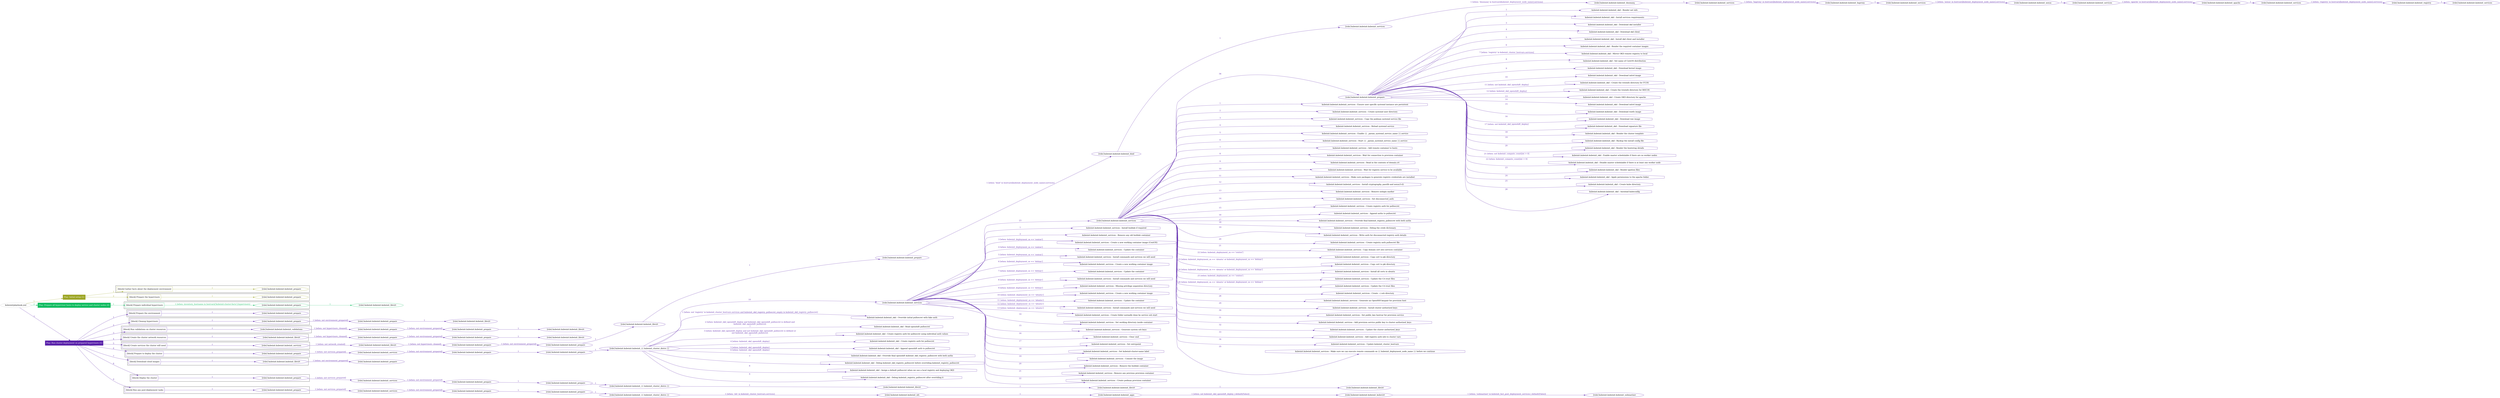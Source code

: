 digraph {
	graph [concentrate=true ordering=in rankdir=LR ratio=fill]
	edge [esep=5 sep=10]
	"kubeinit/playbook.yml" [id=root_node style=dotted]
	play_202d30b2 [label="Play: Initial setup (1)" color="#9da626" fontcolor="#ffffff" id=play_202d30b2 shape=box style=filled tooltip=localhost]
	"kubeinit/playbook.yml" -> play_202d30b2 [label="1 " color="#9da626" fontcolor="#9da626" id=edge_4782aca9 labeltooltip="1 " tooltip="1 "]
	subgraph "kubeinit.kubeinit.kubeinit_prepare" {
		role_6568e687 [label="[role] kubeinit.kubeinit.kubeinit_prepare" color="#9da626" id=role_6568e687 tooltip="kubeinit.kubeinit.kubeinit_prepare"]
	}
	subgraph "kubeinit.kubeinit.kubeinit_prepare" {
		role_728cc4f6 [label="[role] kubeinit.kubeinit.kubeinit_prepare" color="#9da626" id=role_728cc4f6 tooltip="kubeinit.kubeinit.kubeinit_prepare"]
	}
	subgraph "Play: Initial setup (1)" {
		play_202d30b2 -> block_98153a7b [label=1 color="#9da626" fontcolor="#9da626" id=edge_97094a02 labeltooltip=1 tooltip=1]
		subgraph cluster_block_98153a7b {
			block_98153a7b [label="[block] Gather facts about the deployment environment" color="#9da626" id=block_98153a7b labeltooltip="Gather facts about the deployment environment" shape=box tooltip="Gather facts about the deployment environment"]
			block_98153a7b -> role_6568e687 [label="1 " color="#9da626" fontcolor="#9da626" id=edge_480dea1a labeltooltip="1 " tooltip="1 "]
		}
		play_202d30b2 -> block_6715963e [label=2 color="#9da626" fontcolor="#9da626" id=edge_54b6b585 labeltooltip=2 tooltip=2]
		subgraph cluster_block_6715963e {
			block_6715963e [label="[block] Prepare the hypervisors" color="#9da626" id=block_6715963e labeltooltip="Prepare the hypervisors" shape=box tooltip="Prepare the hypervisors"]
			block_6715963e -> role_728cc4f6 [label="1 " color="#9da626" fontcolor="#9da626" id=edge_7568e8fa labeltooltip="1 " tooltip="1 "]
		}
	}
	play_ec1b6b2f [label="Play: Prepare all hypervisor hosts to deploy service and cluster nodes (0)" color="#10bc60" fontcolor="#ffffff" id=play_ec1b6b2f shape=box style=filled tooltip="Play: Prepare all hypervisor hosts to deploy service and cluster nodes (0)"]
	"kubeinit/playbook.yml" -> play_ec1b6b2f [label="2 " color="#10bc60" fontcolor="#10bc60" id=edge_333171d8 labeltooltip="2 " tooltip="2 "]
	subgraph "kubeinit.kubeinit.kubeinit_libvirt" {
		role_abad7ff1 [label="[role] kubeinit.kubeinit.kubeinit_libvirt" color="#10bc60" id=role_abad7ff1 tooltip="kubeinit.kubeinit.kubeinit_libvirt"]
	}
	subgraph "kubeinit.kubeinit.kubeinit_prepare" {
		role_f955b9d6 [label="[role] kubeinit.kubeinit.kubeinit_prepare" color="#10bc60" id=role_f955b9d6 tooltip="kubeinit.kubeinit.kubeinit_prepare"]
		role_f955b9d6 -> role_abad7ff1 [label="1 " color="#10bc60" fontcolor="#10bc60" id=edge_474aebbe labeltooltip="1 " tooltip="1 "]
	}
	subgraph "Play: Prepare all hypervisor hosts to deploy service and cluster nodes (0)" {
		play_ec1b6b2f -> block_4a3ab8ac [label=1 color="#10bc60" fontcolor="#10bc60" id=edge_fea6b10d labeltooltip=1 tooltip=1]
		subgraph cluster_block_4a3ab8ac {
			block_4a3ab8ac [label="[block] Prepare individual hypervisors" color="#10bc60" id=block_4a3ab8ac labeltooltip="Prepare individual hypervisors" shape=box tooltip="Prepare individual hypervisors"]
			block_4a3ab8ac -> role_f955b9d6 [label="1 [when: inventory_hostname in hostvars['kubeinit-cluster-facts'].hypervisors]" color="#10bc60" fontcolor="#10bc60" id=edge_4c818fdf labeltooltip="1 [when: inventory_hostname in hostvars['kubeinit-cluster-facts'].hypervisors]" tooltip="1 [when: inventory_hostname in hostvars['kubeinit-cluster-facts'].hypervisors]"]
		}
	}
	play_9210d6ea [label="Play: Run cluster deployment on prepared hypervisors (1)" color="#5a22aa" fontcolor="#ffffff" id=play_9210d6ea shape=box style=filled tooltip=localhost]
	"kubeinit/playbook.yml" -> play_9210d6ea [label="3 " color="#5a22aa" fontcolor="#5a22aa" id=edge_fe9948e7 labeltooltip="3 " tooltip="3 "]
	subgraph "kubeinit.kubeinit.kubeinit_prepare" {
		role_30e87b78 [label="[role] kubeinit.kubeinit.kubeinit_prepare" color="#5a22aa" id=role_30e87b78 tooltip="kubeinit.kubeinit.kubeinit_prepare"]
	}
	subgraph "kubeinit.kubeinit.kubeinit_libvirt" {
		role_d12539ec [label="[role] kubeinit.kubeinit.kubeinit_libvirt" color="#5a22aa" id=role_d12539ec tooltip="kubeinit.kubeinit.kubeinit_libvirt"]
	}
	subgraph "kubeinit.kubeinit.kubeinit_prepare" {
		role_b4e1930b [label="[role] kubeinit.kubeinit.kubeinit_prepare" color="#5a22aa" id=role_b4e1930b tooltip="kubeinit.kubeinit.kubeinit_prepare"]
		role_b4e1930b -> role_d12539ec [label="1 " color="#5a22aa" fontcolor="#5a22aa" id=edge_8cdd909d labeltooltip="1 " tooltip="1 "]
	}
	subgraph "kubeinit.kubeinit.kubeinit_prepare" {
		role_ea1c2509 [label="[role] kubeinit.kubeinit.kubeinit_prepare" color="#5a22aa" id=role_ea1c2509 tooltip="kubeinit.kubeinit.kubeinit_prepare"]
		role_ea1c2509 -> role_b4e1930b [label="1 [when: not environment_prepared]" color="#5a22aa" fontcolor="#5a22aa" id=edge_647f8ef8 labeltooltip="1 [when: not environment_prepared]" tooltip="1 [when: not environment_prepared]"]
	}
	subgraph "kubeinit.kubeinit.kubeinit_libvirt" {
		role_b3c2f2d8 [label="[role] kubeinit.kubeinit.kubeinit_libvirt" color="#5a22aa" id=role_b3c2f2d8 tooltip="kubeinit.kubeinit.kubeinit_libvirt"]
	}
	subgraph "kubeinit.kubeinit.kubeinit_prepare" {
		role_0099786b [label="[role] kubeinit.kubeinit.kubeinit_prepare" color="#5a22aa" id=role_0099786b tooltip="kubeinit.kubeinit.kubeinit_prepare"]
		role_0099786b -> role_b3c2f2d8 [label="1 " color="#5a22aa" fontcolor="#5a22aa" id=edge_7ef5a11a labeltooltip="1 " tooltip="1 "]
	}
	subgraph "kubeinit.kubeinit.kubeinit_prepare" {
		role_4767b27c [label="[role] kubeinit.kubeinit.kubeinit_prepare" color="#5a22aa" id=role_4767b27c tooltip="kubeinit.kubeinit.kubeinit_prepare"]
		role_4767b27c -> role_0099786b [label="1 [when: not environment_prepared]" color="#5a22aa" fontcolor="#5a22aa" id=edge_35c70d62 labeltooltip="1 [when: not environment_prepared]" tooltip="1 [when: not environment_prepared]"]
	}
	subgraph "kubeinit.kubeinit.kubeinit_validations" {
		role_078f3e4a [label="[role] kubeinit.kubeinit.kubeinit_validations" color="#5a22aa" id=role_078f3e4a tooltip="kubeinit.kubeinit.kubeinit_validations"]
		role_078f3e4a -> role_4767b27c [label="1 [when: not hypervisors_cleaned]" color="#5a22aa" fontcolor="#5a22aa" id=edge_834827b4 labeltooltip="1 [when: not hypervisors_cleaned]" tooltip="1 [when: not hypervisors_cleaned]"]
	}
	subgraph "kubeinit.kubeinit.kubeinit_libvirt" {
		role_16fa3538 [label="[role] kubeinit.kubeinit.kubeinit_libvirt" color="#5a22aa" id=role_16fa3538 tooltip="kubeinit.kubeinit.kubeinit_libvirt"]
	}
	subgraph "kubeinit.kubeinit.kubeinit_prepare" {
		role_05627143 [label="[role] kubeinit.kubeinit.kubeinit_prepare" color="#5a22aa" id=role_05627143 tooltip="kubeinit.kubeinit.kubeinit_prepare"]
		role_05627143 -> role_16fa3538 [label="1 " color="#5a22aa" fontcolor="#5a22aa" id=edge_2d2ee076 labeltooltip="1 " tooltip="1 "]
	}
	subgraph "kubeinit.kubeinit.kubeinit_prepare" {
		role_0178d66d [label="[role] kubeinit.kubeinit.kubeinit_prepare" color="#5a22aa" id=role_0178d66d tooltip="kubeinit.kubeinit.kubeinit_prepare"]
		role_0178d66d -> role_05627143 [label="1 [when: not environment_prepared]" color="#5a22aa" fontcolor="#5a22aa" id=edge_fd9cdba4 labeltooltip="1 [when: not environment_prepared]" tooltip="1 [when: not environment_prepared]"]
	}
	subgraph "kubeinit.kubeinit.kubeinit_libvirt" {
		role_8313d565 [label="[role] kubeinit.kubeinit.kubeinit_libvirt" color="#5a22aa" id=role_8313d565 tooltip="kubeinit.kubeinit.kubeinit_libvirt"]
		role_8313d565 -> role_0178d66d [label="1 [when: not hypervisors_cleaned]" color="#5a22aa" fontcolor="#5a22aa" id=edge_47c25291 labeltooltip="1 [when: not hypervisors_cleaned]" tooltip="1 [when: not hypervisors_cleaned]"]
	}
	subgraph "kubeinit.kubeinit.kubeinit_services" {
		role_725587fb [label="[role] kubeinit.kubeinit.kubeinit_services" color="#5a22aa" id=role_725587fb tooltip="kubeinit.kubeinit.kubeinit_services"]
	}
	subgraph "kubeinit.kubeinit.kubeinit_registry" {
		role_e67215df [label="[role] kubeinit.kubeinit.kubeinit_registry" color="#5a22aa" id=role_e67215df tooltip="kubeinit.kubeinit.kubeinit_registry"]
		role_e67215df -> role_725587fb [label="1 " color="#5a22aa" fontcolor="#5a22aa" id=edge_94eefd51 labeltooltip="1 " tooltip="1 "]
	}
	subgraph "kubeinit.kubeinit.kubeinit_services" {
		role_ce4feae9 [label="[role] kubeinit.kubeinit.kubeinit_services" color="#5a22aa" id=role_ce4feae9 tooltip="kubeinit.kubeinit.kubeinit_services"]
		role_ce4feae9 -> role_e67215df [label="1 [when: 'registry' in hostvars[kubeinit_deployment_node_name].services]" color="#5a22aa" fontcolor="#5a22aa" id=edge_9450b9f7 labeltooltip="1 [when: 'registry' in hostvars[kubeinit_deployment_node_name].services]" tooltip="1 [when: 'registry' in hostvars[kubeinit_deployment_node_name].services]"]
	}
	subgraph "kubeinit.kubeinit.kubeinit_apache" {
		role_3ce34700 [label="[role] kubeinit.kubeinit.kubeinit_apache" color="#5a22aa" id=role_3ce34700 tooltip="kubeinit.kubeinit.kubeinit_apache"]
		role_3ce34700 -> role_ce4feae9 [label="1 " color="#5a22aa" fontcolor="#5a22aa" id=edge_d79c6589 labeltooltip="1 " tooltip="1 "]
	}
	subgraph "kubeinit.kubeinit.kubeinit_services" {
		role_787b0dcd [label="[role] kubeinit.kubeinit.kubeinit_services" color="#5a22aa" id=role_787b0dcd tooltip="kubeinit.kubeinit.kubeinit_services"]
		role_787b0dcd -> role_3ce34700 [label="1 [when: 'apache' in hostvars[kubeinit_deployment_node_name].services]" color="#5a22aa" fontcolor="#5a22aa" id=edge_8b8f4226 labeltooltip="1 [when: 'apache' in hostvars[kubeinit_deployment_node_name].services]" tooltip="1 [when: 'apache' in hostvars[kubeinit_deployment_node_name].services]"]
	}
	subgraph "kubeinit.kubeinit.kubeinit_nexus" {
		role_c258e730 [label="[role] kubeinit.kubeinit.kubeinit_nexus" color="#5a22aa" id=role_c258e730 tooltip="kubeinit.kubeinit.kubeinit_nexus"]
		role_c258e730 -> role_787b0dcd [label="1 " color="#5a22aa" fontcolor="#5a22aa" id=edge_3140b306 labeltooltip="1 " tooltip="1 "]
	}
	subgraph "kubeinit.kubeinit.kubeinit_services" {
		role_c489fe7c [label="[role] kubeinit.kubeinit.kubeinit_services" color="#5a22aa" id=role_c489fe7c tooltip="kubeinit.kubeinit.kubeinit_services"]
		role_c489fe7c -> role_c258e730 [label="1 [when: 'nexus' in hostvars[kubeinit_deployment_node_name].services]" color="#5a22aa" fontcolor="#5a22aa" id=edge_b026b4e6 labeltooltip="1 [when: 'nexus' in hostvars[kubeinit_deployment_node_name].services]" tooltip="1 [when: 'nexus' in hostvars[kubeinit_deployment_node_name].services]"]
	}
	subgraph "kubeinit.kubeinit.kubeinit_haproxy" {
		role_85aae94b [label="[role] kubeinit.kubeinit.kubeinit_haproxy" color="#5a22aa" id=role_85aae94b tooltip="kubeinit.kubeinit.kubeinit_haproxy"]
		role_85aae94b -> role_c489fe7c [label="1 " color="#5a22aa" fontcolor="#5a22aa" id=edge_6f9cde9d labeltooltip="1 " tooltip="1 "]
	}
	subgraph "kubeinit.kubeinit.kubeinit_services" {
		role_42ed3d85 [label="[role] kubeinit.kubeinit.kubeinit_services" color="#5a22aa" id=role_42ed3d85 tooltip="kubeinit.kubeinit.kubeinit_services"]
		role_42ed3d85 -> role_85aae94b [label="1 [when: 'haproxy' in hostvars[kubeinit_deployment_node_name].services]" color="#5a22aa" fontcolor="#5a22aa" id=edge_8a43d211 labeltooltip="1 [when: 'haproxy' in hostvars[kubeinit_deployment_node_name].services]" tooltip="1 [when: 'haproxy' in hostvars[kubeinit_deployment_node_name].services]"]
	}
	subgraph "kubeinit.kubeinit.kubeinit_dnsmasq" {
		role_cd037278 [label="[role] kubeinit.kubeinit.kubeinit_dnsmasq" color="#5a22aa" id=role_cd037278 tooltip="kubeinit.kubeinit.kubeinit_dnsmasq"]
		role_cd037278 -> role_42ed3d85 [label="1 " color="#5a22aa" fontcolor="#5a22aa" id=edge_cc75ad75 labeltooltip="1 " tooltip="1 "]
	}
	subgraph "kubeinit.kubeinit.kubeinit_services" {
		role_1078da09 [label="[role] kubeinit.kubeinit.kubeinit_services" color="#5a22aa" id=role_1078da09 tooltip="kubeinit.kubeinit.kubeinit_services"]
		role_1078da09 -> role_cd037278 [label="1 [when: 'dnsmasq' in hostvars[kubeinit_deployment_node_name].services]" color="#5a22aa" fontcolor="#5a22aa" id=edge_f3479a66 labeltooltip="1 [when: 'dnsmasq' in hostvars[kubeinit_deployment_node_name].services]" tooltip="1 [when: 'dnsmasq' in hostvars[kubeinit_deployment_node_name].services]"]
	}
	subgraph "kubeinit.kubeinit.kubeinit_bind" {
		role_5fb955b9 [label="[role] kubeinit.kubeinit.kubeinit_bind" color="#5a22aa" id=role_5fb955b9 tooltip="kubeinit.kubeinit.kubeinit_bind"]
		role_5fb955b9 -> role_1078da09 [label="1 " color="#5a22aa" fontcolor="#5a22aa" id=edge_e6001d6f labeltooltip="1 " tooltip="1 "]
	}
	subgraph "kubeinit.kubeinit.kubeinit_prepare" {
		role_79af07c0 [label="[role] kubeinit.kubeinit.kubeinit_prepare" color="#5a22aa" id=role_79af07c0 tooltip="kubeinit.kubeinit.kubeinit_prepare"]
		role_79af07c0 -> role_5fb955b9 [label="1 [when: 'bind' in hostvars[kubeinit_deployment_node_name].services]" color="#5a22aa" fontcolor="#5a22aa" id=edge_11e5a51a labeltooltip="1 [when: 'bind' in hostvars[kubeinit_deployment_node_name].services]" tooltip="1 [when: 'bind' in hostvars[kubeinit_deployment_node_name].services]"]
	}
	subgraph "kubeinit.kubeinit.kubeinit_libvirt" {
		role_c3c9cf9b [label="[role] kubeinit.kubeinit.kubeinit_libvirt" color="#5a22aa" id=role_c3c9cf9b tooltip="kubeinit.kubeinit.kubeinit_libvirt"]
		role_c3c9cf9b -> role_79af07c0 [label="1 " color="#5a22aa" fontcolor="#5a22aa" id=edge_b478b133 labeltooltip="1 " tooltip="1 "]
	}
	subgraph "kubeinit.kubeinit.kubeinit_prepare" {
		role_435236e3 [label="[role] kubeinit.kubeinit.kubeinit_prepare" color="#5a22aa" id=role_435236e3 tooltip="kubeinit.kubeinit.kubeinit_prepare"]
		role_435236e3 -> role_c3c9cf9b [label="1 " color="#5a22aa" fontcolor="#5a22aa" id=edge_5a725212 labeltooltip="1 " tooltip="1 "]
	}
	subgraph "kubeinit.kubeinit.kubeinit_prepare" {
		role_be0977ad [label="[role] kubeinit.kubeinit.kubeinit_prepare" color="#5a22aa" id=role_be0977ad tooltip="kubeinit.kubeinit.kubeinit_prepare"]
		role_be0977ad -> role_435236e3 [label="1 [when: not environment_prepared]" color="#5a22aa" fontcolor="#5a22aa" id=edge_bcdd5f25 labeltooltip="1 [when: not environment_prepared]" tooltip="1 [when: not environment_prepared]"]
	}
	subgraph "kubeinit.kubeinit.kubeinit_libvirt" {
		role_ef32591c [label="[role] kubeinit.kubeinit.kubeinit_libvirt" color="#5a22aa" id=role_ef32591c tooltip="kubeinit.kubeinit.kubeinit_libvirt"]
		role_ef32591c -> role_be0977ad [label="1 [when: not hypervisors_cleaned]" color="#5a22aa" fontcolor="#5a22aa" id=edge_37401cc5 labeltooltip="1 [when: not hypervisors_cleaned]" tooltip="1 [when: not hypervisors_cleaned]"]
	}
	subgraph "kubeinit.kubeinit.kubeinit_services" {
		role_65c3c335 [label="[role] kubeinit.kubeinit.kubeinit_services" color="#5a22aa" id=role_65c3c335 tooltip="kubeinit.kubeinit.kubeinit_services"]
		role_65c3c335 -> role_ef32591c [label="1 [when: not network_created]" color="#5a22aa" fontcolor="#5a22aa" id=edge_025165bb labeltooltip="1 [when: not network_created]" tooltip="1 [when: not network_created]"]
	}
	subgraph "kubeinit.kubeinit.kubeinit_prepare" {
		role_4a5beb2a [label="[role] kubeinit.kubeinit.kubeinit_prepare" color="#5a22aa" id=role_4a5beb2a tooltip="kubeinit.kubeinit.kubeinit_prepare"]
		task_952c232b [label="kubeinit.kubeinit.kubeinit_okd : Render net info" color="#5a22aa" id=task_952c232b shape=octagon tooltip="kubeinit.kubeinit.kubeinit_okd : Render net info"]
		role_4a5beb2a -> task_952c232b [label="1 " color="#5a22aa" fontcolor="#5a22aa" id=edge_2f49fb6e labeltooltip="1 " tooltip="1 "]
		task_b09988d9 [label="kubeinit.kubeinit.kubeinit_okd : Install services requirements" color="#5a22aa" id=task_b09988d9 shape=octagon tooltip="kubeinit.kubeinit.kubeinit_okd : Install services requirements"]
		role_4a5beb2a -> task_b09988d9 [label="2 " color="#5a22aa" fontcolor="#5a22aa" id=edge_0ba42c69 labeltooltip="2 " tooltip="2 "]
		task_444d07bf [label="kubeinit.kubeinit.kubeinit_okd : Download okd installer" color="#5a22aa" id=task_444d07bf shape=octagon tooltip="kubeinit.kubeinit.kubeinit_okd : Download okd installer"]
		role_4a5beb2a -> task_444d07bf [label="3 " color="#5a22aa" fontcolor="#5a22aa" id=edge_e4b9656e labeltooltip="3 " tooltip="3 "]
		task_486be8b9 [label="kubeinit.kubeinit.kubeinit_okd : Download okd client" color="#5a22aa" id=task_486be8b9 shape=octagon tooltip="kubeinit.kubeinit.kubeinit_okd : Download okd client"]
		role_4a5beb2a -> task_486be8b9 [label="4 " color="#5a22aa" fontcolor="#5a22aa" id=edge_7b6f3783 labeltooltip="4 " tooltip="4 "]
		task_13deabdb [label="kubeinit.kubeinit.kubeinit_okd : Install okd client and installer" color="#5a22aa" id=task_13deabdb shape=octagon tooltip="kubeinit.kubeinit.kubeinit_okd : Install okd client and installer"]
		role_4a5beb2a -> task_13deabdb [label="5 " color="#5a22aa" fontcolor="#5a22aa" id=edge_0412bb46 labeltooltip="5 " tooltip="5 "]
		task_8c6f5f13 [label="kubeinit.kubeinit.kubeinit_okd : Render the required container images" color="#5a22aa" id=task_8c6f5f13 shape=octagon tooltip="kubeinit.kubeinit.kubeinit_okd : Render the required container images"]
		role_4a5beb2a -> task_8c6f5f13 [label="6 " color="#5a22aa" fontcolor="#5a22aa" id=edge_50ef36db labeltooltip="6 " tooltip="6 "]
		task_ca510f50 [label="kubeinit.kubeinit.kubeinit_okd : Mirror OKD remote registry to local" color="#5a22aa" id=task_ca510f50 shape=octagon tooltip="kubeinit.kubeinit.kubeinit_okd : Mirror OKD remote registry to local"]
		role_4a5beb2a -> task_ca510f50 [label="7 [when: 'registry' in kubeinit_cluster_hostvars.services]" color="#5a22aa" fontcolor="#5a22aa" id=edge_ff86c2b2 labeltooltip="7 [when: 'registry' in kubeinit_cluster_hostvars.services]" tooltip="7 [when: 'registry' in kubeinit_cluster_hostvars.services]"]
		task_b1e2d248 [label="kubeinit.kubeinit.kubeinit_okd : Set name of CoreOS distribution" color="#5a22aa" id=task_b1e2d248 shape=octagon tooltip="kubeinit.kubeinit.kubeinit_okd : Set name of CoreOS distribution"]
		role_4a5beb2a -> task_b1e2d248 [label="8 " color="#5a22aa" fontcolor="#5a22aa" id=edge_2262abe6 labeltooltip="8 " tooltip="8 "]
		task_cb9cac3a [label="kubeinit.kubeinit.kubeinit_okd : Download kernel image" color="#5a22aa" id=task_cb9cac3a shape=octagon tooltip="kubeinit.kubeinit.kubeinit_okd : Download kernel image"]
		role_4a5beb2a -> task_cb9cac3a [label="9 " color="#5a22aa" fontcolor="#5a22aa" id=edge_30a048af labeltooltip="9 " tooltip="9 "]
		task_2b29fb9e [label="kubeinit.kubeinit.kubeinit_okd : Download initrd image" color="#5a22aa" id=task_2b29fb9e shape=octagon tooltip="kubeinit.kubeinit.kubeinit_okd : Download initrd image"]
		role_4a5beb2a -> task_2b29fb9e [label="10 " color="#5a22aa" fontcolor="#5a22aa" id=edge_023722ad labeltooltip="10 " tooltip="10 "]
		task_2a26af6f [label="kubeinit.kubeinit.kubeinit_okd : Create the treeinfo directory for FCOS" color="#5a22aa" id=task_2a26af6f shape=octagon tooltip="kubeinit.kubeinit.kubeinit_okd : Create the treeinfo directory for FCOS"]
		role_4a5beb2a -> task_2a26af6f [label="11 [when: not kubeinit_okd_openshift_deploy]" color="#5a22aa" fontcolor="#5a22aa" id=edge_c9206a40 labeltooltip="11 [when: not kubeinit_okd_openshift_deploy]" tooltip="11 [when: not kubeinit_okd_openshift_deploy]"]
		task_873e268d [label="kubeinit.kubeinit.kubeinit_okd : Create the treeinfo directory for RHCOS" color="#5a22aa" id=task_873e268d shape=octagon tooltip="kubeinit.kubeinit.kubeinit_okd : Create the treeinfo directory for RHCOS"]
		role_4a5beb2a -> task_873e268d [label="12 [when: kubeinit_okd_openshift_deploy]" color="#5a22aa" fontcolor="#5a22aa" id=edge_b4d50469 labeltooltip="12 [when: kubeinit_okd_openshift_deploy]" tooltip="12 [when: kubeinit_okd_openshift_deploy]"]
		task_ef21a116 [label="kubeinit.kubeinit.kubeinit_okd : Create OKD directory for apache" color="#5a22aa" id=task_ef21a116 shape=octagon tooltip="kubeinit.kubeinit.kubeinit_okd : Create OKD directory for apache"]
		role_4a5beb2a -> task_ef21a116 [label="13 " color="#5a22aa" fontcolor="#5a22aa" id=edge_1fef1633 labeltooltip="13 " tooltip="13 "]
		task_3f1269bc [label="kubeinit.kubeinit.kubeinit_okd : Download initrd image" color="#5a22aa" id=task_3f1269bc shape=octagon tooltip="kubeinit.kubeinit.kubeinit_okd : Download initrd image"]
		role_4a5beb2a -> task_3f1269bc [label="14 " color="#5a22aa" fontcolor="#5a22aa" id=edge_10372896 labeltooltip="14 " tooltip="14 "]
		task_2e2ff0ed [label="kubeinit.kubeinit.kubeinit_okd : Download rootfs image" color="#5a22aa" id=task_2e2ff0ed shape=octagon tooltip="kubeinit.kubeinit.kubeinit_okd : Download rootfs image"]
		role_4a5beb2a -> task_2e2ff0ed [label="15 " color="#5a22aa" fontcolor="#5a22aa" id=edge_8e2398d8 labeltooltip="15 " tooltip="15 "]
		task_abe4530c [label="kubeinit.kubeinit.kubeinit_okd : Download raw image" color="#5a22aa" id=task_abe4530c shape=octagon tooltip="kubeinit.kubeinit.kubeinit_okd : Download raw image"]
		role_4a5beb2a -> task_abe4530c [label="16 " color="#5a22aa" fontcolor="#5a22aa" id=edge_e78a5b6c labeltooltip="16 " tooltip="16 "]
		task_432bb85f [label="kubeinit.kubeinit.kubeinit_okd : Download signature file" color="#5a22aa" id=task_432bb85f shape=octagon tooltip="kubeinit.kubeinit.kubeinit_okd : Download signature file"]
		role_4a5beb2a -> task_432bb85f [label="17 [when: not kubeinit_okd_openshift_deploy]" color="#5a22aa" fontcolor="#5a22aa" id=edge_370dde37 labeltooltip="17 [when: not kubeinit_okd_openshift_deploy]" tooltip="17 [when: not kubeinit_okd_openshift_deploy]"]
		task_844b8b98 [label="kubeinit.kubeinit.kubeinit_okd : Render the cluster template" color="#5a22aa" id=task_844b8b98 shape=octagon tooltip="kubeinit.kubeinit.kubeinit_okd : Render the cluster template"]
		role_4a5beb2a -> task_844b8b98 [label="18 " color="#5a22aa" fontcolor="#5a22aa" id=edge_dfe4c4af labeltooltip="18 " tooltip="18 "]
		task_d89e8169 [label="kubeinit.kubeinit.kubeinit_okd : Backup the install config file" color="#5a22aa" id=task_d89e8169 shape=octagon tooltip="kubeinit.kubeinit.kubeinit_okd : Backup the install config file"]
		role_4a5beb2a -> task_d89e8169 [label="19 " color="#5a22aa" fontcolor="#5a22aa" id=edge_ed894730 labeltooltip="19 " tooltip="19 "]
		task_736555c7 [label="kubeinit.kubeinit.kubeinit_okd : Render the bootstrap details" color="#5a22aa" id=task_736555c7 shape=octagon tooltip="kubeinit.kubeinit.kubeinit_okd : Render the bootstrap details"]
		role_4a5beb2a -> task_736555c7 [label="20 " color="#5a22aa" fontcolor="#5a22aa" id=edge_4aaa9984 labeltooltip="20 " tooltip="20 "]
		task_29c3e6c8 [label="kubeinit.kubeinit.kubeinit_okd : Enable master schedulable if there are no worker nodes" color="#5a22aa" id=task_29c3e6c8 shape=octagon tooltip="kubeinit.kubeinit.kubeinit_okd : Enable master schedulable if there are no worker nodes"]
		role_4a5beb2a -> task_29c3e6c8 [label="21 [when: not kubeinit_compute_count|int > 0]" color="#5a22aa" fontcolor="#5a22aa" id=edge_84bbbb12 labeltooltip="21 [when: not kubeinit_compute_count|int > 0]" tooltip="21 [when: not kubeinit_compute_count|int > 0]"]
		task_f2ff1a06 [label="kubeinit.kubeinit.kubeinit_okd : Disable master schedulable if there is at least one worker node" color="#5a22aa" id=task_f2ff1a06 shape=octagon tooltip="kubeinit.kubeinit.kubeinit_okd : Disable master schedulable if there is at least one worker node"]
		role_4a5beb2a -> task_f2ff1a06 [label="22 [when: kubeinit_compute_count|int > 0]" color="#5a22aa" fontcolor="#5a22aa" id=edge_8ea2450e labeltooltip="22 [when: kubeinit_compute_count|int > 0]" tooltip="22 [when: kubeinit_compute_count|int > 0]"]
		task_5c4efc53 [label="kubeinit.kubeinit.kubeinit_okd : Render ignition files" color="#5a22aa" id=task_5c4efc53 shape=octagon tooltip="kubeinit.kubeinit.kubeinit_okd : Render ignition files"]
		role_4a5beb2a -> task_5c4efc53 [label="23 " color="#5a22aa" fontcolor="#5a22aa" id=edge_86115c90 labeltooltip="23 " tooltip="23 "]
		task_88a2541a [label="kubeinit.kubeinit.kubeinit_okd : Apply permissions to the apache folder" color="#5a22aa" id=task_88a2541a shape=octagon tooltip="kubeinit.kubeinit.kubeinit_okd : Apply permissions to the apache folder"]
		role_4a5beb2a -> task_88a2541a [label="24 " color="#5a22aa" fontcolor="#5a22aa" id=edge_ce722e5e labeltooltip="24 " tooltip="24 "]
		task_ba5678a4 [label="kubeinit.kubeinit.kubeinit_okd : Create kube directory" color="#5a22aa" id=task_ba5678a4 shape=octagon tooltip="kubeinit.kubeinit.kubeinit_okd : Create kube directory"]
		role_4a5beb2a -> task_ba5678a4 [label="25 " color="#5a22aa" fontcolor="#5a22aa" id=edge_2b0385e2 labeltooltip="25 " tooltip="25 "]
		task_4b39bb6a [label="kubeinit.kubeinit.kubeinit_okd : Autoload kubeconfig" color="#5a22aa" id=task_4b39bb6a shape=octagon tooltip="kubeinit.kubeinit.kubeinit_okd : Autoload kubeconfig"]
		role_4a5beb2a -> task_4b39bb6a [label="26 " color="#5a22aa" fontcolor="#5a22aa" id=edge_a7a7c519 labeltooltip="26 " tooltip="26 "]
	}
	subgraph "kubeinit.kubeinit.kubeinit_services" {
		role_c597e25b [label="[role] kubeinit.kubeinit.kubeinit_services" color="#5a22aa" id=role_c597e25b tooltip="kubeinit.kubeinit.kubeinit_services"]
		task_fda8614b [label="kubeinit.kubeinit.kubeinit_services : Ensure user specific systemd instance are persistent" color="#5a22aa" id=task_fda8614b shape=octagon tooltip="kubeinit.kubeinit.kubeinit_services : Ensure user specific systemd instance are persistent"]
		role_c597e25b -> task_fda8614b [label="1 " color="#5a22aa" fontcolor="#5a22aa" id=edge_bd12c179 labeltooltip="1 " tooltip="1 "]
		task_54288dbc [label="kubeinit.kubeinit.kubeinit_services : Create systemd user directory" color="#5a22aa" id=task_54288dbc shape=octagon tooltip="kubeinit.kubeinit.kubeinit_services : Create systemd user directory"]
		role_c597e25b -> task_54288dbc [label="2 " color="#5a22aa" fontcolor="#5a22aa" id=edge_c843a006 labeltooltip="2 " tooltip="2 "]
		task_6986b61c [label="kubeinit.kubeinit.kubeinit_services : Copy the podman systemd service file" color="#5a22aa" id=task_6986b61c shape=octagon tooltip="kubeinit.kubeinit.kubeinit_services : Copy the podman systemd service file"]
		role_c597e25b -> task_6986b61c [label="3 " color="#5a22aa" fontcolor="#5a22aa" id=edge_bd9bde17 labeltooltip="3 " tooltip="3 "]
		task_5ead911a [label="kubeinit.kubeinit.kubeinit_services : Reload systemd service" color="#5a22aa" id=task_5ead911a shape=octagon tooltip="kubeinit.kubeinit.kubeinit_services : Reload systemd service"]
		role_c597e25b -> task_5ead911a [label="4 " color="#5a22aa" fontcolor="#5a22aa" id=edge_96fc0886 labeltooltip="4 " tooltip="4 "]
		task_6b85f683 [label="kubeinit.kubeinit.kubeinit_services : Enable {{ _param_systemd_service_name }}.service" color="#5a22aa" id=task_6b85f683 shape=octagon tooltip="kubeinit.kubeinit.kubeinit_services : Enable {{ _param_systemd_service_name }}.service"]
		role_c597e25b -> task_6b85f683 [label="5 " color="#5a22aa" fontcolor="#5a22aa" id=edge_6e3b9414 labeltooltip="5 " tooltip="5 "]
		task_b559f07c [label="kubeinit.kubeinit.kubeinit_services : Start {{ _param_systemd_service_name }}.service" color="#5a22aa" id=task_b559f07c shape=octagon tooltip="kubeinit.kubeinit.kubeinit_services : Start {{ _param_systemd_service_name }}.service"]
		role_c597e25b -> task_b559f07c [label="6 " color="#5a22aa" fontcolor="#5a22aa" id=edge_62936d2b labeltooltip="6 " tooltip="6 "]
		task_1f700bef [label="kubeinit.kubeinit.kubeinit_services : Add remote container to hosts" color="#5a22aa" id=task_1f700bef shape=octagon tooltip="kubeinit.kubeinit.kubeinit_services : Add remote container to hosts"]
		role_c597e25b -> task_1f700bef [label="7 " color="#5a22aa" fontcolor="#5a22aa" id=edge_c3fa7879 labeltooltip="7 " tooltip="7 "]
		task_c6100c1f [label="kubeinit.kubeinit.kubeinit_services : Wait for connection to provision container" color="#5a22aa" id=task_c6100c1f shape=octagon tooltip="kubeinit.kubeinit.kubeinit_services : Wait for connection to provision container"]
		role_c597e25b -> task_c6100c1f [label="8 " color="#5a22aa" fontcolor="#5a22aa" id=edge_d6df2efe labeltooltip="8 " tooltip="8 "]
		task_da3ef7a8 [label="kubeinit.kubeinit.kubeinit_services : Read in the contents of domain.crt" color="#5a22aa" id=task_da3ef7a8 shape=octagon tooltip="kubeinit.kubeinit.kubeinit_services : Read in the contents of domain.crt"]
		role_c597e25b -> task_da3ef7a8 [label="9 " color="#5a22aa" fontcolor="#5a22aa" id=edge_43299923 labeltooltip="9 " tooltip="9 "]
		task_20cb3ee2 [label="kubeinit.kubeinit.kubeinit_services : Wait for registry service to be available" color="#5a22aa" id=task_20cb3ee2 shape=octagon tooltip="kubeinit.kubeinit.kubeinit_services : Wait for registry service to be available"]
		role_c597e25b -> task_20cb3ee2 [label="10 " color="#5a22aa" fontcolor="#5a22aa" id=edge_036745ae labeltooltip="10 " tooltip="10 "]
		task_090a3c6d [label="kubeinit.kubeinit.kubeinit_services : Make sure packages to generate registry credentials are installed" color="#5a22aa" id=task_090a3c6d shape=octagon tooltip="kubeinit.kubeinit.kubeinit_services : Make sure packages to generate registry credentials are installed"]
		role_c597e25b -> task_090a3c6d [label="11 " color="#5a22aa" fontcolor="#5a22aa" id=edge_6ca67118 labeltooltip="11 " tooltip="11 "]
		task_38b3087a [label="kubeinit.kubeinit.kubeinit_services : Install cryptography, passlib and nexus3-cli" color="#5a22aa" id=task_38b3087a shape=octagon tooltip="kubeinit.kubeinit.kubeinit_services : Install cryptography, passlib and nexus3-cli"]
		role_c597e25b -> task_38b3087a [label="12 " color="#5a22aa" fontcolor="#5a22aa" id=edge_1e14fdc0 labeltooltip="12 " tooltip="12 "]
		task_8e5faa3e [label="kubeinit.kubeinit.kubeinit_services : Remove nologin marker" color="#5a22aa" id=task_8e5faa3e shape=octagon tooltip="kubeinit.kubeinit.kubeinit_services : Remove nologin marker"]
		role_c597e25b -> task_8e5faa3e [label="13 " color="#5a22aa" fontcolor="#5a22aa" id=edge_6513223f labeltooltip="13 " tooltip="13 "]
		task_4defb7cc [label="kubeinit.kubeinit.kubeinit_services : Set disconnected_auth" color="#5a22aa" id=task_4defb7cc shape=octagon tooltip="kubeinit.kubeinit.kubeinit_services : Set disconnected_auth"]
		role_c597e25b -> task_4defb7cc [label="14 " color="#5a22aa" fontcolor="#5a22aa" id=edge_b2f8e5a7 labeltooltip="14 " tooltip="14 "]
		task_5271cd18 [label="kubeinit.kubeinit.kubeinit_services : Create registry auth for pullsecret" color="#5a22aa" id=task_5271cd18 shape=octagon tooltip="kubeinit.kubeinit.kubeinit_services : Create registry auth for pullsecret"]
		role_c597e25b -> task_5271cd18 [label="15 " color="#5a22aa" fontcolor="#5a22aa" id=edge_2041addf labeltooltip="15 " tooltip="15 "]
		task_e80805a1 [label="kubeinit.kubeinit.kubeinit_services : Append auths to pullsecret" color="#5a22aa" id=task_e80805a1 shape=octagon tooltip="kubeinit.kubeinit.kubeinit_services : Append auths to pullsecret"]
		role_c597e25b -> task_e80805a1 [label="16 " color="#5a22aa" fontcolor="#5a22aa" id=edge_7f694f30 labeltooltip="16 " tooltip="16 "]
		task_40edfa89 [label="kubeinit.kubeinit.kubeinit_services : Override final kubeinit_registry_pullsecret with both auths" color="#5a22aa" id=task_40edfa89 shape=octagon tooltip="kubeinit.kubeinit.kubeinit_services : Override final kubeinit_registry_pullsecret with both auths"]
		role_c597e25b -> task_40edfa89 [label="17 " color="#5a22aa" fontcolor="#5a22aa" id=edge_a38ceeb4 labeltooltip="17 " tooltip="17 "]
		task_880902f1 [label="kubeinit.kubeinit.kubeinit_services : Debug the creds dictionary" color="#5a22aa" id=task_880902f1 shape=octagon tooltip="kubeinit.kubeinit.kubeinit_services : Debug the creds dictionary"]
		role_c597e25b -> task_880902f1 [label="18 " color="#5a22aa" fontcolor="#5a22aa" id=edge_612baecd labeltooltip="18 " tooltip="18 "]
		task_f8f6421b [label="kubeinit.kubeinit.kubeinit_services : Write auth for disconnected registry auth details" color="#5a22aa" id=task_f8f6421b shape=octagon tooltip="kubeinit.kubeinit.kubeinit_services : Write auth for disconnected registry auth details"]
		role_c597e25b -> task_f8f6421b [label="19 " color="#5a22aa" fontcolor="#5a22aa" id=edge_8a80a804 labeltooltip="19 " tooltip="19 "]
		task_fac3a4bb [label="kubeinit.kubeinit.kubeinit_services : Create registry auth pullsecret file" color="#5a22aa" id=task_fac3a4bb shape=octagon tooltip="kubeinit.kubeinit.kubeinit_services : Create registry auth pullsecret file"]
		role_c597e25b -> task_fac3a4bb [label="20 " color="#5a22aa" fontcolor="#5a22aa" id=edge_6b44207e labeltooltip="20 " tooltip="20 "]
		task_a6736e6c [label="kubeinit.kubeinit.kubeinit_services : Copy domain cert into services container" color="#5a22aa" id=task_a6736e6c shape=octagon tooltip="kubeinit.kubeinit.kubeinit_services : Copy domain cert into services container"]
		role_c597e25b -> task_a6736e6c [label="21 " color="#5a22aa" fontcolor="#5a22aa" id=edge_9ec40eb7 labeltooltip="21 " tooltip="21 "]
		task_66911f36 [label="kubeinit.kubeinit.kubeinit_services : Copy cert to pki directory" color="#5a22aa" id=task_66911f36 shape=octagon tooltip="kubeinit.kubeinit.kubeinit_services : Copy cert to pki directory"]
		role_c597e25b -> task_66911f36 [label="22 [when: kubeinit_deployment_os == 'centos']" color="#5a22aa" fontcolor="#5a22aa" id=edge_132ed572 labeltooltip="22 [when: kubeinit_deployment_os == 'centos']" tooltip="22 [when: kubeinit_deployment_os == 'centos']"]
		task_2c1cc11b [label="kubeinit.kubeinit.kubeinit_services : Copy cert to pki directory" color="#5a22aa" id=task_2c1cc11b shape=octagon tooltip="kubeinit.kubeinit.kubeinit_services : Copy cert to pki directory"]
		role_c597e25b -> task_2c1cc11b [label="23 [when: kubeinit_deployment_os == 'ubuntu' or kubeinit_deployment_os == 'debian']" color="#5a22aa" fontcolor="#5a22aa" id=edge_19575c7e labeltooltip="23 [when: kubeinit_deployment_os == 'ubuntu' or kubeinit_deployment_os == 'debian']" tooltip="23 [when: kubeinit_deployment_os == 'ubuntu' or kubeinit_deployment_os == 'debian']"]
		task_94cf4940 [label="kubeinit.kubeinit.kubeinit_services : Install all certs in ubuntu" color="#5a22aa" id=task_94cf4940 shape=octagon tooltip="kubeinit.kubeinit.kubeinit_services : Install all certs in ubuntu"]
		role_c597e25b -> task_94cf4940 [label="24 [when: kubeinit_deployment_os == 'ubuntu' or kubeinit_deployment_os == 'debian']" color="#5a22aa" fontcolor="#5a22aa" id=edge_be4ffd9e labeltooltip="24 [when: kubeinit_deployment_os == 'ubuntu' or kubeinit_deployment_os == 'debian']" tooltip="24 [when: kubeinit_deployment_os == 'ubuntu' or kubeinit_deployment_os == 'debian']"]
		task_6a213820 [label="kubeinit.kubeinit.kubeinit_services : Update the CA trust files" color="#5a22aa" id=task_6a213820 shape=octagon tooltip="kubeinit.kubeinit.kubeinit_services : Update the CA trust files"]
		role_c597e25b -> task_6a213820 [label="25 [when: kubeinit_deployment_os == 'centos']" color="#5a22aa" fontcolor="#5a22aa" id=edge_982c069c labeltooltip="25 [when: kubeinit_deployment_os == 'centos']" tooltip="25 [when: kubeinit_deployment_os == 'centos']"]
		task_2051837a [label="kubeinit.kubeinit.kubeinit_services : Update the CA trust files" color="#5a22aa" id=task_2051837a shape=octagon tooltip="kubeinit.kubeinit.kubeinit_services : Update the CA trust files"]
		role_c597e25b -> task_2051837a [label="26 [when: kubeinit_deployment_os == 'ubuntu' or kubeinit_deployment_os == 'debian']" color="#5a22aa" fontcolor="#5a22aa" id=edge_433cb1ca labeltooltip="26 [when: kubeinit_deployment_os == 'ubuntu' or kubeinit_deployment_os == 'debian']" tooltip="26 [when: kubeinit_deployment_os == 'ubuntu' or kubeinit_deployment_os == 'debian']"]
		task_5ba19b09 [label="kubeinit.kubeinit.kubeinit_services : Create ~/.ssh directory" color="#5a22aa" id=task_5ba19b09 shape=octagon tooltip="kubeinit.kubeinit.kubeinit_services : Create ~/.ssh directory"]
		role_c597e25b -> task_5ba19b09 [label="27 " color="#5a22aa" fontcolor="#5a22aa" id=edge_c5a33b9a labeltooltip="27 " tooltip="27 "]
		task_ac467729 [label="kubeinit.kubeinit.kubeinit_services : Generate an OpenSSH keypair for provision host" color="#5a22aa" id=task_ac467729 shape=octagon tooltip="kubeinit.kubeinit.kubeinit_services : Generate an OpenSSH keypair for provision host"]
		role_c597e25b -> task_ac467729 [label="28 " color="#5a22aa" fontcolor="#5a22aa" id=edge_19f415e5 labeltooltip="28 " tooltip="28 "]
		task_bd1de193 [label="kubeinit.kubeinit.kubeinit_services : Install cluster authorized keys" color="#5a22aa" id=task_bd1de193 shape=octagon tooltip="kubeinit.kubeinit.kubeinit_services : Install cluster authorized keys"]
		role_c597e25b -> task_bd1de193 [label="29 " color="#5a22aa" fontcolor="#5a22aa" id=edge_7b2862ee labeltooltip="29 " tooltip="29 "]
		task_03879a81 [label="kubeinit.kubeinit.kubeinit_services : Set public_key hostvar for provision service" color="#5a22aa" id=task_03879a81 shape=octagon tooltip="kubeinit.kubeinit.kubeinit_services : Set public_key hostvar for provision service"]
		role_c597e25b -> task_03879a81 [label="30 " color="#5a22aa" fontcolor="#5a22aa" id=edge_906a1b9d labeltooltip="30 " tooltip="30 "]
		task_5539aaaa [label="kubeinit.kubeinit.kubeinit_services : Add provision service public key to cluster authorized_keys" color="#5a22aa" id=task_5539aaaa shape=octagon tooltip="kubeinit.kubeinit.kubeinit_services : Add provision service public key to cluster authorized_keys"]
		role_c597e25b -> task_5539aaaa [label="31 " color="#5a22aa" fontcolor="#5a22aa" id=edge_21bf795f labeltooltip="31 " tooltip="31 "]
		task_9988a022 [label="kubeinit.kubeinit.kubeinit_services : Update the cluster authorized_keys" color="#5a22aa" id=task_9988a022 shape=octagon tooltip="kubeinit.kubeinit.kubeinit_services : Update the cluster authorized_keys"]
		role_c597e25b -> task_9988a022 [label="32 " color="#5a22aa" fontcolor="#5a22aa" id=edge_9bba095e labeltooltip="32 " tooltip="32 "]
		task_c18717e0 [label="kubeinit.kubeinit.kubeinit_services : Add registry auth info to cluster vars" color="#5a22aa" id=task_c18717e0 shape=octagon tooltip="kubeinit.kubeinit.kubeinit_services : Add registry auth info to cluster vars"]
		role_c597e25b -> task_c18717e0 [label="33 " color="#5a22aa" fontcolor="#5a22aa" id=edge_6f706aaa labeltooltip="33 " tooltip="33 "]
		task_6d6a6301 [label="kubeinit.kubeinit.kubeinit_services : Update kubeinit_cluster_hostvars" color="#5a22aa" id=task_6d6a6301 shape=octagon tooltip="kubeinit.kubeinit.kubeinit_services : Update kubeinit_cluster_hostvars"]
		role_c597e25b -> task_6d6a6301 [label="34 " color="#5a22aa" fontcolor="#5a22aa" id=edge_58459df2 labeltooltip="34 " tooltip="34 "]
		task_c90bd49e [label="kubeinit.kubeinit.kubeinit_services : Make sure we can execute remote commands on {{ kubeinit_deployment_node_name }} before we continue" color="#5a22aa" id=task_c90bd49e shape=octagon tooltip="kubeinit.kubeinit.kubeinit_services : Make sure we can execute remote commands on {{ kubeinit_deployment_node_name }} before we continue"]
		role_c597e25b -> task_c90bd49e [label="35 " color="#5a22aa" fontcolor="#5a22aa" id=edge_08a86d24 labeltooltip="35 " tooltip="35 "]
		role_c597e25b -> role_4a5beb2a [label="36 " color="#5a22aa" fontcolor="#5a22aa" id=edge_66a64eba labeltooltip="36 " tooltip="36 "]
	}
	subgraph "kubeinit.kubeinit.kubeinit_services" {
		role_480761f5 [label="[role] kubeinit.kubeinit.kubeinit_services" color="#5a22aa" id=role_480761f5 tooltip="kubeinit.kubeinit.kubeinit_services"]
		task_eef30bc9 [label="kubeinit.kubeinit.kubeinit_services : Install buildah if required" color="#5a22aa" id=task_eef30bc9 shape=octagon tooltip="kubeinit.kubeinit.kubeinit_services : Install buildah if required"]
		role_480761f5 -> task_eef30bc9 [label="1 " color="#5a22aa" fontcolor="#5a22aa" id=edge_ad0c9d26 labeltooltip="1 " tooltip="1 "]
		task_7bfd5f3b [label="kubeinit.kubeinit.kubeinit_services : Remove any old buildah container" color="#5a22aa" id=task_7bfd5f3b shape=octagon tooltip="kubeinit.kubeinit.kubeinit_services : Remove any old buildah container"]
		role_480761f5 -> task_7bfd5f3b [label="2 " color="#5a22aa" fontcolor="#5a22aa" id=edge_e33c7943 labeltooltip="2 " tooltip="2 "]
		task_4b071662 [label="kubeinit.kubeinit.kubeinit_services : Create a new working container image (CentOS)" color="#5a22aa" id=task_4b071662 shape=octagon tooltip="kubeinit.kubeinit.kubeinit_services : Create a new working container image (CentOS)"]
		role_480761f5 -> task_4b071662 [label="3 [when: kubeinit_deployment_os == 'centos']" color="#5a22aa" fontcolor="#5a22aa" id=edge_3948cc44 labeltooltip="3 [when: kubeinit_deployment_os == 'centos']" tooltip="3 [when: kubeinit_deployment_os == 'centos']"]
		task_d9dc11f8 [label="kubeinit.kubeinit.kubeinit_services : Update the container" color="#5a22aa" id=task_d9dc11f8 shape=octagon tooltip="kubeinit.kubeinit.kubeinit_services : Update the container"]
		role_480761f5 -> task_d9dc11f8 [label="4 [when: kubeinit_deployment_os == 'centos']" color="#5a22aa" fontcolor="#5a22aa" id=edge_cabf6831 labeltooltip="4 [when: kubeinit_deployment_os == 'centos']" tooltip="4 [when: kubeinit_deployment_os == 'centos']"]
		task_f7cf6a2c [label="kubeinit.kubeinit.kubeinit_services : Install commands and services we will need" color="#5a22aa" id=task_f7cf6a2c shape=octagon tooltip="kubeinit.kubeinit.kubeinit_services : Install commands and services we will need"]
		role_480761f5 -> task_f7cf6a2c [label="5 [when: kubeinit_deployment_os == 'centos']" color="#5a22aa" fontcolor="#5a22aa" id=edge_f9b54fb5 labeltooltip="5 [when: kubeinit_deployment_os == 'centos']" tooltip="5 [when: kubeinit_deployment_os == 'centos']"]
		task_4a8961d5 [label="kubeinit.kubeinit.kubeinit_services : Create a new working container image" color="#5a22aa" id=task_4a8961d5 shape=octagon tooltip="kubeinit.kubeinit.kubeinit_services : Create a new working container image"]
		role_480761f5 -> task_4a8961d5 [label="6 [when: kubeinit_deployment_os == 'debian']" color="#5a22aa" fontcolor="#5a22aa" id=edge_93041253 labeltooltip="6 [when: kubeinit_deployment_os == 'debian']" tooltip="6 [when: kubeinit_deployment_os == 'debian']"]
		task_382fe697 [label="kubeinit.kubeinit.kubeinit_services : Update the container" color="#5a22aa" id=task_382fe697 shape=octagon tooltip="kubeinit.kubeinit.kubeinit_services : Update the container"]
		role_480761f5 -> task_382fe697 [label="7 [when: kubeinit_deployment_os == 'debian']" color="#5a22aa" fontcolor="#5a22aa" id=edge_fef94436 labeltooltip="7 [when: kubeinit_deployment_os == 'debian']" tooltip="7 [when: kubeinit_deployment_os == 'debian']"]
		task_54474873 [label="kubeinit.kubeinit.kubeinit_services : Install commands and services we will need" color="#5a22aa" id=task_54474873 shape=octagon tooltip="kubeinit.kubeinit.kubeinit_services : Install commands and services we will need"]
		role_480761f5 -> task_54474873 [label="8 [when: kubeinit_deployment_os == 'debian']" color="#5a22aa" fontcolor="#5a22aa" id=edge_18944792 labeltooltip="8 [when: kubeinit_deployment_os == 'debian']" tooltip="8 [when: kubeinit_deployment_os == 'debian']"]
		task_ca95b704 [label="kubeinit.kubeinit.kubeinit_services : Missing privilege separation directory" color="#5a22aa" id=task_ca95b704 shape=octagon tooltip="kubeinit.kubeinit.kubeinit_services : Missing privilege separation directory"]
		role_480761f5 -> task_ca95b704 [label="9 [when: kubeinit_deployment_os == 'debian']" color="#5a22aa" fontcolor="#5a22aa" id=edge_07c803cf labeltooltip="9 [when: kubeinit_deployment_os == 'debian']" tooltip="9 [when: kubeinit_deployment_os == 'debian']"]
		task_5a402f7e [label="kubeinit.kubeinit.kubeinit_services : Create a new working container image" color="#5a22aa" id=task_5a402f7e shape=octagon tooltip="kubeinit.kubeinit.kubeinit_services : Create a new working container image"]
		role_480761f5 -> task_5a402f7e [label="10 [when: kubeinit_deployment_os == 'ubuntu']" color="#5a22aa" fontcolor="#5a22aa" id=edge_0d6a22ec labeltooltip="10 [when: kubeinit_deployment_os == 'ubuntu']" tooltip="10 [when: kubeinit_deployment_os == 'ubuntu']"]
		task_ba327953 [label="kubeinit.kubeinit.kubeinit_services : Update the container" color="#5a22aa" id=task_ba327953 shape=octagon tooltip="kubeinit.kubeinit.kubeinit_services : Update the container"]
		role_480761f5 -> task_ba327953 [label="11 [when: kubeinit_deployment_os == 'ubuntu']" color="#5a22aa" fontcolor="#5a22aa" id=edge_37555353 labeltooltip="11 [when: kubeinit_deployment_os == 'ubuntu']" tooltip="11 [when: kubeinit_deployment_os == 'ubuntu']"]
		task_f96d9122 [label="kubeinit.kubeinit.kubeinit_services : Install commands and services we will need" color="#5a22aa" id=task_f96d9122 shape=octagon tooltip="kubeinit.kubeinit.kubeinit_services : Install commands and services we will need"]
		role_480761f5 -> task_f96d9122 [label="12 [when: kubeinit_deployment_os == 'ubuntu']" color="#5a22aa" fontcolor="#5a22aa" id=edge_244f0226 labeltooltip="12 [when: kubeinit_deployment_os == 'ubuntu']" tooltip="12 [when: kubeinit_deployment_os == 'ubuntu']"]
		task_eb500de2 [label="kubeinit.kubeinit.kubeinit_services : Create folder normally done by service ssh start" color="#5a22aa" id=task_eb500de2 shape=octagon tooltip="kubeinit.kubeinit.kubeinit_services : Create folder normally done by service ssh start"]
		role_480761f5 -> task_eb500de2 [label="13 [when: kubeinit_deployment_os == 'ubuntu']" color="#5a22aa" fontcolor="#5a22aa" id=edge_1512a8c4 labeltooltip="13 [when: kubeinit_deployment_os == 'ubuntu']" tooltip="13 [when: kubeinit_deployment_os == 'ubuntu']"]
		task_2f93fb91 [label="kubeinit.kubeinit.kubeinit_services : Set working directory inside container" color="#5a22aa" id=task_2f93fb91 shape=octagon tooltip="kubeinit.kubeinit.kubeinit_services : Set working directory inside container"]
		role_480761f5 -> task_2f93fb91 [label="14 " color="#5a22aa" fontcolor="#5a22aa" id=edge_966f3ad8 labeltooltip="14 " tooltip="14 "]
		task_110d23cf [label="kubeinit.kubeinit.kubeinit_services : Generate system ssh keys" color="#5a22aa" id=task_110d23cf shape=octagon tooltip="kubeinit.kubeinit.kubeinit_services : Generate system ssh keys"]
		role_480761f5 -> task_110d23cf [label="15 " color="#5a22aa" fontcolor="#5a22aa" id=edge_3f8a8a25 labeltooltip="15 " tooltip="15 "]
		task_8903c862 [label="kubeinit.kubeinit.kubeinit_services : Clear cmd" color="#5a22aa" id=task_8903c862 shape=octagon tooltip="kubeinit.kubeinit.kubeinit_services : Clear cmd"]
		role_480761f5 -> task_8903c862 [label="16 " color="#5a22aa" fontcolor="#5a22aa" id=edge_61fc07ac labeltooltip="16 " tooltip="16 "]
		task_50e6c102 [label="kubeinit.kubeinit.kubeinit_services : Set entrypoint" color="#5a22aa" id=task_50e6c102 shape=octagon tooltip="kubeinit.kubeinit.kubeinit_services : Set entrypoint"]
		role_480761f5 -> task_50e6c102 [label="17 " color="#5a22aa" fontcolor="#5a22aa" id=edge_08239b56 labeltooltip="17 " tooltip="17 "]
		task_0af94c78 [label="kubeinit.kubeinit.kubeinit_services : Set kubeinit-cluster-name label" color="#5a22aa" id=task_0af94c78 shape=octagon tooltip="kubeinit.kubeinit.kubeinit_services : Set kubeinit-cluster-name label"]
		role_480761f5 -> task_0af94c78 [label="18 " color="#5a22aa" fontcolor="#5a22aa" id=edge_d8b1bc64 labeltooltip="18 " tooltip="18 "]
		task_1b2bc4c3 [label="kubeinit.kubeinit.kubeinit_services : Commit the image" color="#5a22aa" id=task_1b2bc4c3 shape=octagon tooltip="kubeinit.kubeinit.kubeinit_services : Commit the image"]
		role_480761f5 -> task_1b2bc4c3 [label="19 " color="#5a22aa" fontcolor="#5a22aa" id=edge_920b0de2 labeltooltip="19 " tooltip="19 "]
		task_c6fb9fde [label="kubeinit.kubeinit.kubeinit_services : Remove the buildah container" color="#5a22aa" id=task_c6fb9fde shape=octagon tooltip="kubeinit.kubeinit.kubeinit_services : Remove the buildah container"]
		role_480761f5 -> task_c6fb9fde [label="20 " color="#5a22aa" fontcolor="#5a22aa" id=edge_e1c2f65e labeltooltip="20 " tooltip="20 "]
		task_5de02029 [label="kubeinit.kubeinit.kubeinit_services : Remove any previous provision container" color="#5a22aa" id=task_5de02029 shape=octagon tooltip="kubeinit.kubeinit.kubeinit_services : Remove any previous provision container"]
		role_480761f5 -> task_5de02029 [label="21 " color="#5a22aa" fontcolor="#5a22aa" id=edge_fb5ceab6 labeltooltip="21 " tooltip="21 "]
		task_d3742203 [label="kubeinit.kubeinit.kubeinit_services : Create podman provision container" color="#5a22aa" id=task_d3742203 shape=octagon tooltip="kubeinit.kubeinit.kubeinit_services : Create podman provision container"]
		role_480761f5 -> task_d3742203 [label="22 " color="#5a22aa" fontcolor="#5a22aa" id=edge_c14a676e labeltooltip="22 " tooltip="22 "]
		role_480761f5 -> role_c597e25b [label="23 " color="#5a22aa" fontcolor="#5a22aa" id=edge_4a846baf labeltooltip="23 " tooltip="23 "]
	}
	subgraph "kubeinit.kubeinit.kubeinit_{{ kubeinit_cluster_distro }}" {
		role_a261cfbe [label="[role] kubeinit.kubeinit.kubeinit_{{ kubeinit_cluster_distro }}" color="#5a22aa" id=role_a261cfbe tooltip="kubeinit.kubeinit.kubeinit_{{ kubeinit_cluster_distro }}"]
		task_b8eef1e8 [label="kubeinit.kubeinit.kubeinit_okd : Override initial pullsecret with fake auth" color="#5a22aa" id=task_b8eef1e8 shape=octagon tooltip="kubeinit.kubeinit.kubeinit_okd : Override initial pullsecret with fake auth"]
		role_a261cfbe -> task_b8eef1e8 [label="1 [when: not 'registry' in kubeinit_cluster_hostvars.services and kubeinit_okd_registry_pullsecret_empty in kubeinit_okd_registry_pullsecret]" color="#5a22aa" fontcolor="#5a22aa" id=edge_795cb2ab labeltooltip="1 [when: not 'registry' in kubeinit_cluster_hostvars.services and kubeinit_okd_registry_pullsecret_empty in kubeinit_okd_registry_pullsecret]" tooltip="1 [when: not 'registry' in kubeinit_cluster_hostvars.services and kubeinit_okd_registry_pullsecret_empty in kubeinit_okd_registry_pullsecret]"]
		task_d2194ad9 [label="kubeinit.kubeinit.kubeinit_okd : Read openshift pullsecret" color="#5a22aa" id=task_d2194ad9 shape=octagon tooltip="kubeinit.kubeinit.kubeinit_okd : Read openshift pullsecret"]
		role_a261cfbe -> task_d2194ad9 [label="2 [when: kubeinit_okd_openshift_deploy and kubeinit_okd_openshift_pullsecret is defined and
kubeinit_okd_openshift_pullsecret
]" color="#5a22aa" fontcolor="#5a22aa" id=edge_2e2f24d9 labeltooltip="2 [when: kubeinit_okd_openshift_deploy and kubeinit_okd_openshift_pullsecret is defined and
kubeinit_okd_openshift_pullsecret
]" tooltip="2 [when: kubeinit_okd_openshift_deploy and kubeinit_okd_openshift_pullsecret is defined and
kubeinit_okd_openshift_pullsecret
]"]
		task_95b5ea6e [label="kubeinit.kubeinit.kubeinit_okd : Create registry auth for pullsecret using individual auth values" color="#5a22aa" id=task_95b5ea6e shape=octagon tooltip="kubeinit.kubeinit.kubeinit_okd : Create registry auth for pullsecret using individual auth values"]
		role_a261cfbe -> task_95b5ea6e [label="3 [when: kubeinit_okd_openshift_deploy and not kubeinit_okd_openshift_pullsecret is defined or
not kubeinit_okd_openshift_pullsecret
]" color="#5a22aa" fontcolor="#5a22aa" id=edge_50a1d1e1 labeltooltip="3 [when: kubeinit_okd_openshift_deploy and not kubeinit_okd_openshift_pullsecret is defined or
not kubeinit_okd_openshift_pullsecret
]" tooltip="3 [when: kubeinit_okd_openshift_deploy and not kubeinit_okd_openshift_pullsecret is defined or
not kubeinit_okd_openshift_pullsecret
]"]
		task_0e45b627 [label="kubeinit.kubeinit.kubeinit_okd : Create registry auth for pullsecret" color="#5a22aa" id=task_0e45b627 shape=octagon tooltip="kubeinit.kubeinit.kubeinit_okd : Create registry auth for pullsecret"]
		role_a261cfbe -> task_0e45b627 [label="4 [when: kubeinit_okd_openshift_deploy]" color="#5a22aa" fontcolor="#5a22aa" id=edge_244e602a labeltooltip="4 [when: kubeinit_okd_openshift_deploy]" tooltip="4 [when: kubeinit_okd_openshift_deploy]"]
		task_b2195778 [label="kubeinit.kubeinit.kubeinit_okd : Append openshift auth to pullsecret" color="#5a22aa" id=task_b2195778 shape=octagon tooltip="kubeinit.kubeinit.kubeinit_okd : Append openshift auth to pullsecret"]
		role_a261cfbe -> task_b2195778 [label="5 [when: kubeinit_okd_openshift_deploy]" color="#5a22aa" fontcolor="#5a22aa" id=edge_8e3a3d1f labeltooltip="5 [when: kubeinit_okd_openshift_deploy]" tooltip="5 [when: kubeinit_okd_openshift_deploy]"]
		task_cc046bd5 [label="kubeinit.kubeinit.kubeinit_okd : Override final openshift kubeinit_okd_registry_pullsecret with both auths" color="#5a22aa" id=task_cc046bd5 shape=octagon tooltip="kubeinit.kubeinit.kubeinit_okd : Override final openshift kubeinit_okd_registry_pullsecret with both auths"]
		role_a261cfbe -> task_cc046bd5 [label="6 [when: kubeinit_okd_openshift_deploy]" color="#5a22aa" fontcolor="#5a22aa" id=edge_b663dfd0 labeltooltip="6 [when: kubeinit_okd_openshift_deploy]" tooltip="6 [when: kubeinit_okd_openshift_deploy]"]
		task_8b46e891 [label="kubeinit.kubeinit.kubeinit_okd : Debug kubeinit_okd_registry_pullsecret before overriding kubeinit_registry_pullsecret" color="#5a22aa" id=task_8b46e891 shape=octagon tooltip="kubeinit.kubeinit.kubeinit_okd : Debug kubeinit_okd_registry_pullsecret before overriding kubeinit_registry_pullsecret"]
		role_a261cfbe -> task_8b46e891 [label="7 " color="#5a22aa" fontcolor="#5a22aa" id=edge_8b75ef29 labeltooltip="7 " tooltip="7 "]
		task_569eaffc [label="kubeinit.kubeinit.kubeinit_okd : Assign a default pullsecret when we use a local registry and deploying OKD" color="#5a22aa" id=task_569eaffc shape=octagon tooltip="kubeinit.kubeinit.kubeinit_okd : Assign a default pullsecret when we use a local registry and deploying OKD"]
		role_a261cfbe -> task_569eaffc [label="8 " color="#5a22aa" fontcolor="#5a22aa" id=edge_e8c389a3 labeltooltip="8 " tooltip="8 "]
		task_63f1b04e [label="kubeinit.kubeinit.kubeinit_okd : Debug kubeinit_registry_pullsecret after overriding it" color="#5a22aa" id=task_63f1b04e shape=octagon tooltip="kubeinit.kubeinit.kubeinit_okd : Debug kubeinit_registry_pullsecret after overriding it"]
		role_a261cfbe -> task_63f1b04e [label="9 " color="#5a22aa" fontcolor="#5a22aa" id=edge_886ae558 labeltooltip="9 " tooltip="9 "]
		role_a261cfbe -> role_480761f5 [label="10 " color="#5a22aa" fontcolor="#5a22aa" id=edge_b7bc242b labeltooltip="10 " tooltip="10 "]
	}
	subgraph "kubeinit.kubeinit.kubeinit_prepare" {
		role_f6515eb6 [label="[role] kubeinit.kubeinit.kubeinit_prepare" color="#5a22aa" id=role_f6515eb6 tooltip="kubeinit.kubeinit.kubeinit_prepare"]
		role_f6515eb6 -> role_a261cfbe [label="1 " color="#5a22aa" fontcolor="#5a22aa" id=edge_2b9a55d9 labeltooltip="1 " tooltip="1 "]
	}
	subgraph "kubeinit.kubeinit.kubeinit_prepare" {
		role_ed0ce7d6 [label="[role] kubeinit.kubeinit.kubeinit_prepare" color="#5a22aa" id=role_ed0ce7d6 tooltip="kubeinit.kubeinit.kubeinit_prepare"]
		role_ed0ce7d6 -> role_f6515eb6 [label="1 " color="#5a22aa" fontcolor="#5a22aa" id=edge_5f6b04b7 labeltooltip="1 " tooltip="1 "]
	}
	subgraph "kubeinit.kubeinit.kubeinit_services" {
		role_2fd008ac [label="[role] kubeinit.kubeinit.kubeinit_services" color="#5a22aa" id=role_2fd008ac tooltip="kubeinit.kubeinit.kubeinit_services"]
		role_2fd008ac -> role_ed0ce7d6 [label="1 [when: not environment_prepared]" color="#5a22aa" fontcolor="#5a22aa" id=edge_cced0b7a labeltooltip="1 [when: not environment_prepared]" tooltip="1 [when: not environment_prepared]"]
	}
	subgraph "kubeinit.kubeinit.kubeinit_prepare" {
		role_d0583cac [label="[role] kubeinit.kubeinit.kubeinit_prepare" color="#5a22aa" id=role_d0583cac tooltip="kubeinit.kubeinit.kubeinit_prepare"]
		role_d0583cac -> role_2fd008ac [label="1 [when: not services_prepared]" color="#5a22aa" fontcolor="#5a22aa" id=edge_686e6a99 labeltooltip="1 [when: not services_prepared]" tooltip="1 [when: not services_prepared]"]
	}
	subgraph "kubeinit.kubeinit.kubeinit_prepare" {
		role_ff01bf3e [label="[role] kubeinit.kubeinit.kubeinit_prepare" color="#5a22aa" id=role_ff01bf3e tooltip="kubeinit.kubeinit.kubeinit_prepare"]
	}
	subgraph "kubeinit.kubeinit.kubeinit_libvirt" {
		role_bc1b9d40 [label="[role] kubeinit.kubeinit.kubeinit_libvirt" color="#5a22aa" id=role_bc1b9d40 tooltip="kubeinit.kubeinit.kubeinit_libvirt"]
		role_bc1b9d40 -> role_ff01bf3e [label="1 [when: not environment_prepared]" color="#5a22aa" fontcolor="#5a22aa" id=edge_90388939 labeltooltip="1 [when: not environment_prepared]" tooltip="1 [when: not environment_prepared]"]
	}
	subgraph "kubeinit.kubeinit.kubeinit_libvirt" {
		role_38f3d9b9 [label="[role] kubeinit.kubeinit.kubeinit_libvirt" color="#5a22aa" id=role_38f3d9b9 tooltip="kubeinit.kubeinit.kubeinit_libvirt"]
	}
	subgraph "kubeinit.kubeinit.kubeinit_libvirt" {
		role_0bc2ff3f [label="[role] kubeinit.kubeinit.kubeinit_libvirt" color="#5a22aa" id=role_0bc2ff3f tooltip="kubeinit.kubeinit.kubeinit_libvirt"]
		role_0bc2ff3f -> role_38f3d9b9 [label="1 " color="#5a22aa" fontcolor="#5a22aa" id=edge_249b6eaa labeltooltip="1 " tooltip="1 "]
	}
	subgraph "kubeinit.kubeinit.kubeinit_libvirt" {
		role_b7a3556c [label="[role] kubeinit.kubeinit.kubeinit_libvirt" color="#5a22aa" id=role_b7a3556c tooltip="kubeinit.kubeinit.kubeinit_libvirt"]
		role_b7a3556c -> role_0bc2ff3f [label="1 " color="#5a22aa" fontcolor="#5a22aa" id=edge_8bf108db labeltooltip="1 " tooltip="1 "]
	}
	subgraph "kubeinit.kubeinit.kubeinit_{{ kubeinit_cluster_distro }}" {
		role_e57d23d9 [label="[role] kubeinit.kubeinit.kubeinit_{{ kubeinit_cluster_distro }}" color="#5a22aa" id=role_e57d23d9 tooltip="kubeinit.kubeinit.kubeinit_{{ kubeinit_cluster_distro }}"]
		role_e57d23d9 -> role_b7a3556c [label="1 " color="#5a22aa" fontcolor="#5a22aa" id=edge_9a128feb labeltooltip="1 " tooltip="1 "]
	}
	subgraph "kubeinit.kubeinit.kubeinit_prepare" {
		role_4be2b71d [label="[role] kubeinit.kubeinit.kubeinit_prepare" color="#5a22aa" id=role_4be2b71d tooltip="kubeinit.kubeinit.kubeinit_prepare"]
		role_4be2b71d -> role_e57d23d9 [label="1 " color="#5a22aa" fontcolor="#5a22aa" id=edge_3ec6652b labeltooltip="1 " tooltip="1 "]
	}
	subgraph "kubeinit.kubeinit.kubeinit_prepare" {
		role_b071c3bb [label="[role] kubeinit.kubeinit.kubeinit_prepare" color="#5a22aa" id=role_b071c3bb tooltip="kubeinit.kubeinit.kubeinit_prepare"]
		role_b071c3bb -> role_4be2b71d [label="1 " color="#5a22aa" fontcolor="#5a22aa" id=edge_4b10e18c labeltooltip="1 " tooltip="1 "]
	}
	subgraph "kubeinit.kubeinit.kubeinit_services" {
		role_3a53a6b9 [label="[role] kubeinit.kubeinit.kubeinit_services" color="#5a22aa" id=role_3a53a6b9 tooltip="kubeinit.kubeinit.kubeinit_services"]
		role_3a53a6b9 -> role_b071c3bb [label="1 [when: not environment_prepared]" color="#5a22aa" fontcolor="#5a22aa" id=edge_8550b293 labeltooltip="1 [when: not environment_prepared]" tooltip="1 [when: not environment_prepared]"]
	}
	subgraph "kubeinit.kubeinit.kubeinit_prepare" {
		role_1a4293fb [label="[role] kubeinit.kubeinit.kubeinit_prepare" color="#5a22aa" id=role_1a4293fb tooltip="kubeinit.kubeinit.kubeinit_prepare"]
		role_1a4293fb -> role_3a53a6b9 [label="1 [when: not services_prepared]" color="#5a22aa" fontcolor="#5a22aa" id=edge_76376ad9 labeltooltip="1 [when: not services_prepared]" tooltip="1 [when: not services_prepared]"]
	}
	subgraph "kubeinit.kubeinit.kubeinit_submariner" {
		role_b67be280 [label="[role] kubeinit.kubeinit.kubeinit_submariner" color="#5a22aa" id=role_b67be280 tooltip="kubeinit.kubeinit.kubeinit_submariner"]
	}
	subgraph "kubeinit.kubeinit.kubeinit_kubevirt" {
		role_eaaa5144 [label="[role] kubeinit.kubeinit.kubeinit_kubevirt" color="#5a22aa" id=role_eaaa5144 tooltip="kubeinit.kubeinit.kubeinit_kubevirt"]
		role_eaaa5144 -> role_b67be280 [label="1 [when: 'submariner' in kubeinit_fact_post_deployment_services | default(False)]" color="#5a22aa" fontcolor="#5a22aa" id=edge_b5891e64 labeltooltip="1 [when: 'submariner' in kubeinit_fact_post_deployment_services | default(False)]" tooltip="1 [when: 'submariner' in kubeinit_fact_post_deployment_services | default(False)]"]
	}
	subgraph "kubeinit.kubeinit.kubeinit_apps" {
		role_9d249964 [label="[role] kubeinit.kubeinit.kubeinit_apps" color="#5a22aa" id=role_9d249964 tooltip="kubeinit.kubeinit.kubeinit_apps"]
		role_9d249964 -> role_eaaa5144 [label="1 [when: not kubeinit_okd_openshift_deploy | default(False)]" color="#5a22aa" fontcolor="#5a22aa" id=edge_7b6bc517 labeltooltip="1 [when: not kubeinit_okd_openshift_deploy | default(False)]" tooltip="1 [when: not kubeinit_okd_openshift_deploy | default(False)]"]
	}
	subgraph "kubeinit.kubeinit.kubeinit_nfs" {
		role_b786b28f [label="[role] kubeinit.kubeinit.kubeinit_nfs" color="#5a22aa" id=role_b786b28f tooltip="kubeinit.kubeinit.kubeinit_nfs"]
		role_b786b28f -> role_9d249964 [label="1 " color="#5a22aa" fontcolor="#5a22aa" id=edge_57532e94 labeltooltip="1 " tooltip="1 "]
	}
	subgraph "kubeinit.kubeinit.kubeinit_{{ kubeinit_cluster_distro }}" {
		role_0339e7c1 [label="[role] kubeinit.kubeinit.kubeinit_{{ kubeinit_cluster_distro }}" color="#5a22aa" id=role_0339e7c1 tooltip="kubeinit.kubeinit.kubeinit_{{ kubeinit_cluster_distro }}"]
		role_0339e7c1 -> role_b786b28f [label="1 [when: 'nfs' in kubeinit_cluster_hostvars.services]" color="#5a22aa" fontcolor="#5a22aa" id=edge_06f65d32 labeltooltip="1 [when: 'nfs' in kubeinit_cluster_hostvars.services]" tooltip="1 [when: 'nfs' in kubeinit_cluster_hostvars.services]"]
	}
	subgraph "kubeinit.kubeinit.kubeinit_prepare" {
		role_2207a69b [label="[role] kubeinit.kubeinit.kubeinit_prepare" color="#5a22aa" id=role_2207a69b tooltip="kubeinit.kubeinit.kubeinit_prepare"]
		role_2207a69b -> role_0339e7c1 [label="1 " color="#5a22aa" fontcolor="#5a22aa" id=edge_189825c2 labeltooltip="1 " tooltip="1 "]
	}
	subgraph "kubeinit.kubeinit.kubeinit_prepare" {
		role_3a99262f [label="[role] kubeinit.kubeinit.kubeinit_prepare" color="#5a22aa" id=role_3a99262f tooltip="kubeinit.kubeinit.kubeinit_prepare"]
		role_3a99262f -> role_2207a69b [label="1 " color="#5a22aa" fontcolor="#5a22aa" id=edge_05471eb9 labeltooltip="1 " tooltip="1 "]
	}
	subgraph "kubeinit.kubeinit.kubeinit_services" {
		role_944057d4 [label="[role] kubeinit.kubeinit.kubeinit_services" color="#5a22aa" id=role_944057d4 tooltip="kubeinit.kubeinit.kubeinit_services"]
		role_944057d4 -> role_3a99262f [label="1 [when: not environment_prepared]" color="#5a22aa" fontcolor="#5a22aa" id=edge_410648da labeltooltip="1 [when: not environment_prepared]" tooltip="1 [when: not environment_prepared]"]
	}
	subgraph "kubeinit.kubeinit.kubeinit_prepare" {
		role_4e516a9e [label="[role] kubeinit.kubeinit.kubeinit_prepare" color="#5a22aa" id=role_4e516a9e tooltip="kubeinit.kubeinit.kubeinit_prepare"]
		role_4e516a9e -> role_944057d4 [label="1 [when: not services_prepared]" color="#5a22aa" fontcolor="#5a22aa" id=edge_459a9095 labeltooltip="1 [when: not services_prepared]" tooltip="1 [when: not services_prepared]"]
	}
	subgraph "Play: Run cluster deployment on prepared hypervisors (1)" {
		play_9210d6ea -> block_b140ca23 [label=1 color="#5a22aa" fontcolor="#5a22aa" id=edge_e245af83 labeltooltip=1 tooltip=1]
		subgraph cluster_block_b140ca23 {
			block_b140ca23 [label="[block] Prepare the environment" color="#5a22aa" id=block_b140ca23 labeltooltip="Prepare the environment" shape=box tooltip="Prepare the environment"]
			block_b140ca23 -> role_30e87b78 [label="1 " color="#5a22aa" fontcolor="#5a22aa" id=edge_375119f7 labeltooltip="1 " tooltip="1 "]
		}
		play_9210d6ea -> block_b3c5b498 [label=2 color="#5a22aa" fontcolor="#5a22aa" id=edge_581a0cc0 labeltooltip=2 tooltip=2]
		subgraph cluster_block_b3c5b498 {
			block_b3c5b498 [label="[block] Cleanup hypervisors" color="#5a22aa" id=block_b3c5b498 labeltooltip="Cleanup hypervisors" shape=box tooltip="Cleanup hypervisors"]
			block_b3c5b498 -> role_ea1c2509 [label="1 " color="#5a22aa" fontcolor="#5a22aa" id=edge_6ccf34d2 labeltooltip="1 " tooltip="1 "]
		}
		play_9210d6ea -> block_5b1ef006 [label=3 color="#5a22aa" fontcolor="#5a22aa" id=edge_7d824507 labeltooltip=3 tooltip=3]
		subgraph cluster_block_5b1ef006 {
			block_5b1ef006 [label="[block] Run validations on cluster resources" color="#5a22aa" id=block_5b1ef006 labeltooltip="Run validations on cluster resources" shape=box tooltip="Run validations on cluster resources"]
			block_5b1ef006 -> role_078f3e4a [label="1 " color="#5a22aa" fontcolor="#5a22aa" id=edge_d2691858 labeltooltip="1 " tooltip="1 "]
		}
		play_9210d6ea -> block_485f1195 [label=4 color="#5a22aa" fontcolor="#5a22aa" id=edge_2d6682b3 labeltooltip=4 tooltip=4]
		subgraph cluster_block_485f1195 {
			block_485f1195 [label="[block] Create the cluster network resources" color="#5a22aa" id=block_485f1195 labeltooltip="Create the cluster network resources" shape=box tooltip="Create the cluster network resources"]
			block_485f1195 -> role_8313d565 [label="1 " color="#5a22aa" fontcolor="#5a22aa" id=edge_bbff0132 labeltooltip="1 " tooltip="1 "]
		}
		play_9210d6ea -> block_768be1b3 [label=5 color="#5a22aa" fontcolor="#5a22aa" id=edge_6c96c755 labeltooltip=5 tooltip=5]
		subgraph cluster_block_768be1b3 {
			block_768be1b3 [label="[block] Create services the cluster will need" color="#5a22aa" id=block_768be1b3 labeltooltip="Create services the cluster will need" shape=box tooltip="Create services the cluster will need"]
			block_768be1b3 -> role_65c3c335 [label="1 " color="#5a22aa" fontcolor="#5a22aa" id=edge_7e56ed4b labeltooltip="1 " tooltip="1 "]
		}
		play_9210d6ea -> block_5b97e8f2 [label=6 color="#5a22aa" fontcolor="#5a22aa" id=edge_8a1affe9 labeltooltip=6 tooltip=6]
		subgraph cluster_block_5b97e8f2 {
			block_5b97e8f2 [label="[block] Prepare to deploy the cluster" color="#5a22aa" id=block_5b97e8f2 labeltooltip="Prepare to deploy the cluster" shape=box tooltip="Prepare to deploy the cluster"]
			block_5b97e8f2 -> role_d0583cac [label="1 " color="#5a22aa" fontcolor="#5a22aa" id=edge_4804e1af labeltooltip="1 " tooltip="1 "]
		}
		play_9210d6ea -> block_aad90371 [label=7 color="#5a22aa" fontcolor="#5a22aa" id=edge_f628a7e3 labeltooltip=7 tooltip=7]
		subgraph cluster_block_aad90371 {
			block_aad90371 [label="[block] Download cloud images" color="#5a22aa" id=block_aad90371 labeltooltip="Download cloud images" shape=box tooltip="Download cloud images"]
			block_aad90371 -> role_bc1b9d40 [label="1 " color="#5a22aa" fontcolor="#5a22aa" id=edge_b691a9d7 labeltooltip="1 " tooltip="1 "]
		}
		play_9210d6ea -> block_970d98f2 [label=8 color="#5a22aa" fontcolor="#5a22aa" id=edge_ec4efebb labeltooltip=8 tooltip=8]
		subgraph cluster_block_970d98f2 {
			block_970d98f2 [label="[block] Deploy the cluster" color="#5a22aa" id=block_970d98f2 labeltooltip="Deploy the cluster" shape=box tooltip="Deploy the cluster"]
			block_970d98f2 -> role_1a4293fb [label="1 " color="#5a22aa" fontcolor="#5a22aa" id=edge_270f98c1 labeltooltip="1 " tooltip="1 "]
		}
		play_9210d6ea -> block_7875031b [label=9 color="#5a22aa" fontcolor="#5a22aa" id=edge_724dd964 labeltooltip=9 tooltip=9]
		subgraph cluster_block_7875031b {
			block_7875031b [label="[block] Run any post-deployment tasks" color="#5a22aa" id=block_7875031b labeltooltip="Run any post-deployment tasks" shape=box tooltip="Run any post-deployment tasks"]
			block_7875031b -> role_4e516a9e [label="1 " color="#5a22aa" fontcolor="#5a22aa" id=edge_be5f7c63 labeltooltip="1 " tooltip="1 "]
		}
	}
}
